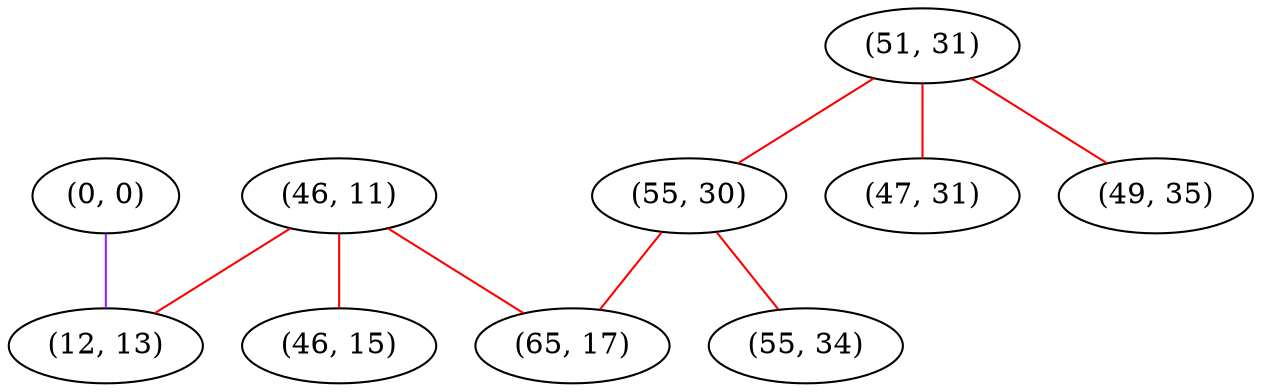 graph "" {
"(46, 11)";
"(51, 31)";
"(55, 30)";
"(0, 0)";
"(12, 13)";
"(65, 17)";
"(55, 34)";
"(47, 31)";
"(49, 35)";
"(46, 15)";
"(46, 11)" -- "(12, 13)"  [color=red, key=0, weight=1];
"(46, 11)" -- "(46, 15)"  [color=red, key=0, weight=1];
"(46, 11)" -- "(65, 17)"  [color=red, key=0, weight=1];
"(51, 31)" -- "(55, 30)"  [color=red, key=0, weight=1];
"(51, 31)" -- "(49, 35)"  [color=red, key=0, weight=1];
"(51, 31)" -- "(47, 31)"  [color=red, key=0, weight=1];
"(55, 30)" -- "(65, 17)"  [color=red, key=0, weight=1];
"(55, 30)" -- "(55, 34)"  [color=red, key=0, weight=1];
"(0, 0)" -- "(12, 13)"  [color=purple, key=0, weight=4];
}
